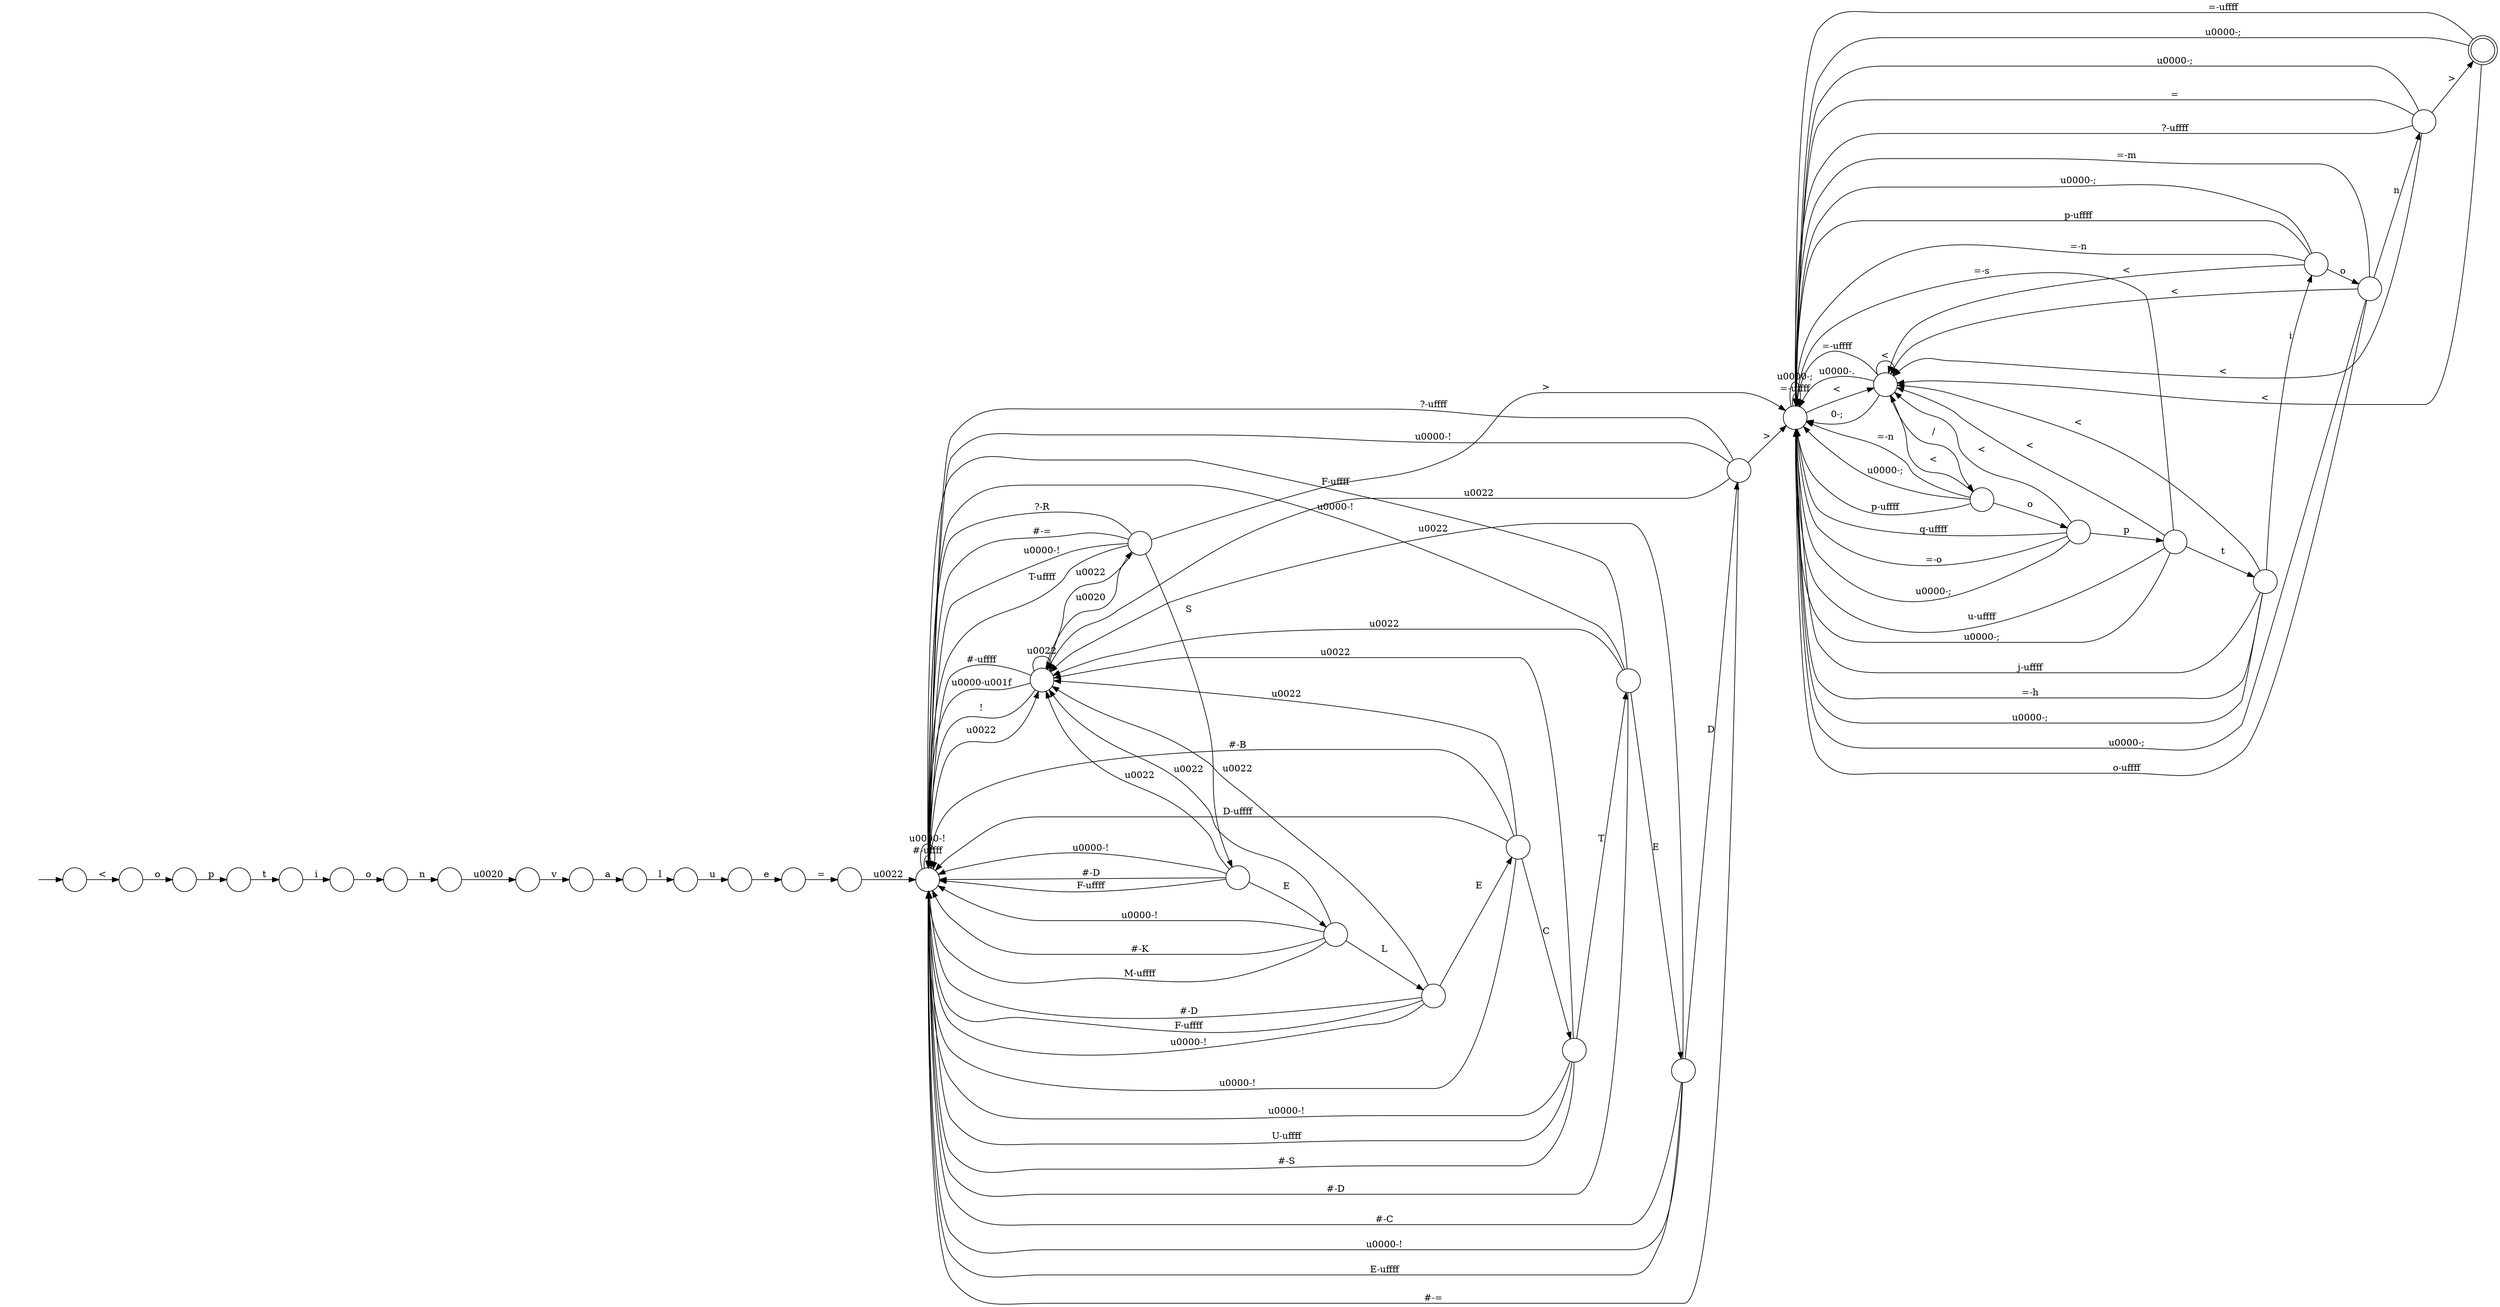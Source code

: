 digraph Automaton {
  rankdir = LR;
  0 [shape=circle,label=""];
  0 -> 28 [label="t"]
  1 [shape=circle,label=""];
  1 -> 0 [label="p"]
  2 [shape=circle,label=""];
  2 -> 12 [label="p-\uffff"]
  2 -> 12 [label="=-n"]
  2 -> 12 [label="\u0000-;"]
  2 -> 34 [label="<"]
  2 -> 32 [label="o"]
  3 [shape=circle,label=""];
  3 -> 6 [label="u"]
  4 [shape=circle,label=""];
  4 -> 3 [label="l"]
  5 [shape=circle,label=""];
  5 -> 11 [label="\u0022"]
  6 [shape=circle,label=""];
  6 -> 15 [label="e"]
  7 [shape=circle,label=""];
  7 -> 4 [label="a"]
  8 [shape=circle,label=""];
  8 -> 13 [label="n"]
  9 [shape=circle,label=""];
  9 -> 8 [label="o"]
  10 [shape=circle,label=""];
  10 -> 16 [label="\u0022"]
  10 -> 11 [label="\u0000-!"]
  10 -> 30 [label="T"]
  10 -> 11 [label="#-S"]
  10 -> 11 [label="U-\uffff"]
  11 [shape=circle,label=""];
  11 -> 16 [label="\u0022"]
  11 -> 11 [label="#-\uffff"]
  11 -> 11 [label="\u0000-!"]
  12 [shape=circle,label=""];
  12 -> 12 [label="=-\uffff"]
  12 -> 12 [label="\u0000-;"]
  12 -> 34 [label="<"]
  13 [shape=circle,label=""];
  13 -> 25 [label="\u0020"]
  14 [shape=circle,label=""];
  initial [shape=plaintext,label=""];
  initial -> 14
  14 -> 29 [label="<"]
  15 [shape=circle,label=""];
  15 -> 5 [label="="]
  16 [shape=circle,label=""];
  16 -> 16 [label="\u0022"]
  16 -> 11 [label="#-\uffff"]
  16 -> 11 [label="\u0000-\u001f"]
  16 -> 27 [label="\u0020"]
  16 -> 11 [label="!"]
  17 [shape=circle,label=""];
  17 -> 16 [label="\u0022"]
  17 -> 11 [label="#-D"]
  17 -> 11 [label="F-\uffff"]
  17 -> 11 [label="\u0000-!"]
  17 -> 18 [label="E"]
  18 [shape=circle,label=""];
  18 -> 16 [label="\u0022"]
  18 -> 11 [label="\u0000-!"]
  18 -> 11 [label="#-K"]
  18 -> 31 [label="L"]
  18 -> 11 [label="M-\uffff"]
  19 [shape=circle,label=""];
  19 -> 21 [label="t"]
  19 -> 12 [label="u-\uffff"]
  19 -> 12 [label="\u0000-;"]
  19 -> 34 [label="<"]
  19 -> 12 [label="=-s"]
  20 [shape=doublecircle,label=""];
  20 -> 12 [label="=-\uffff"]
  20 -> 12 [label="\u0000-;"]
  20 -> 34 [label="<"]
  21 [shape=circle,label=""];
  21 -> 2 [label="i"]
  21 -> 12 [label="=-h"]
  21 -> 12 [label="\u0000-;"]
  21 -> 34 [label="<"]
  21 -> 12 [label="j-\uffff"]
  22 [shape=circle,label=""];
  22 -> 16 [label="\u0022"]
  22 -> 11 [label="#-="]
  22 -> 11 [label="\u0000-!"]
  22 -> 12 [label=">"]
  22 -> 11 [label="?-\uffff"]
  23 [shape=circle,label=""];
  23 -> 12 [label="="]
  23 -> 20 [label=">"]
  23 -> 12 [label="\u0000-;"]
  23 -> 34 [label="<"]
  23 -> 12 [label="?-\uffff"]
  24 [shape=circle,label=""];
  24 -> 16 [label="\u0022"]
  24 -> 11 [label="\u0000-!"]
  24 -> 10 [label="C"]
  24 -> 11 [label="#-B"]
  24 -> 11 [label="D-\uffff"]
  25 [shape=circle,label=""];
  25 -> 7 [label="v"]
  26 [shape=circle,label=""];
  26 -> 12 [label="q-\uffff"]
  26 -> 19 [label="p"]
  26 -> 12 [label="=-o"]
  26 -> 12 [label="\u0000-;"]
  26 -> 34 [label="<"]
  27 [shape=circle,label=""];
  27 -> 16 [label="\u0022"]
  27 -> 11 [label="?-R"]
  27 -> 11 [label="#-="]
  27 -> 17 [label="S"]
  27 -> 11 [label="\u0000-!"]
  27 -> 12 [label=">"]
  27 -> 11 [label="T-\uffff"]
  28 [shape=circle,label=""];
  28 -> 9 [label="i"]
  29 [shape=circle,label=""];
  29 -> 1 [label="o"]
  30 [shape=circle,label=""];
  30 -> 16 [label="\u0022"]
  30 -> 11 [label="#-D"]
  30 -> 11 [label="F-\uffff"]
  30 -> 11 [label="\u0000-!"]
  30 -> 33 [label="E"]
  31 [shape=circle,label=""];
  31 -> 16 [label="\u0022"]
  31 -> 11 [label="#-D"]
  31 -> 11 [label="F-\uffff"]
  31 -> 11 [label="\u0000-!"]
  31 -> 24 [label="E"]
  32 [shape=circle,label=""];
  32 -> 23 [label="n"]
  32 -> 12 [label="o-\uffff"]
  32 -> 12 [label="\u0000-;"]
  32 -> 34 [label="<"]
  32 -> 12 [label="=-m"]
  33 [shape=circle,label=""];
  33 -> 16 [label="\u0022"]
  33 -> 22 [label="D"]
  33 -> 11 [label="\u0000-!"]
  33 -> 11 [label="E-\uffff"]
  33 -> 11 [label="#-C"]
  34 [shape=circle,label=""];
  34 -> 12 [label="0-;"]
  34 -> 12 [label="=-\uffff"]
  34 -> 12 [label="\u0000-."]
  34 -> 35 [label="/"]
  34 -> 34 [label="<"]
  35 [shape=circle,label=""];
  35 -> 12 [label="p-\uffff"]
  35 -> 12 [label="=-n"]
  35 -> 12 [label="\u0000-;"]
  35 -> 34 [label="<"]
  35 -> 26 [label="o"]
}

